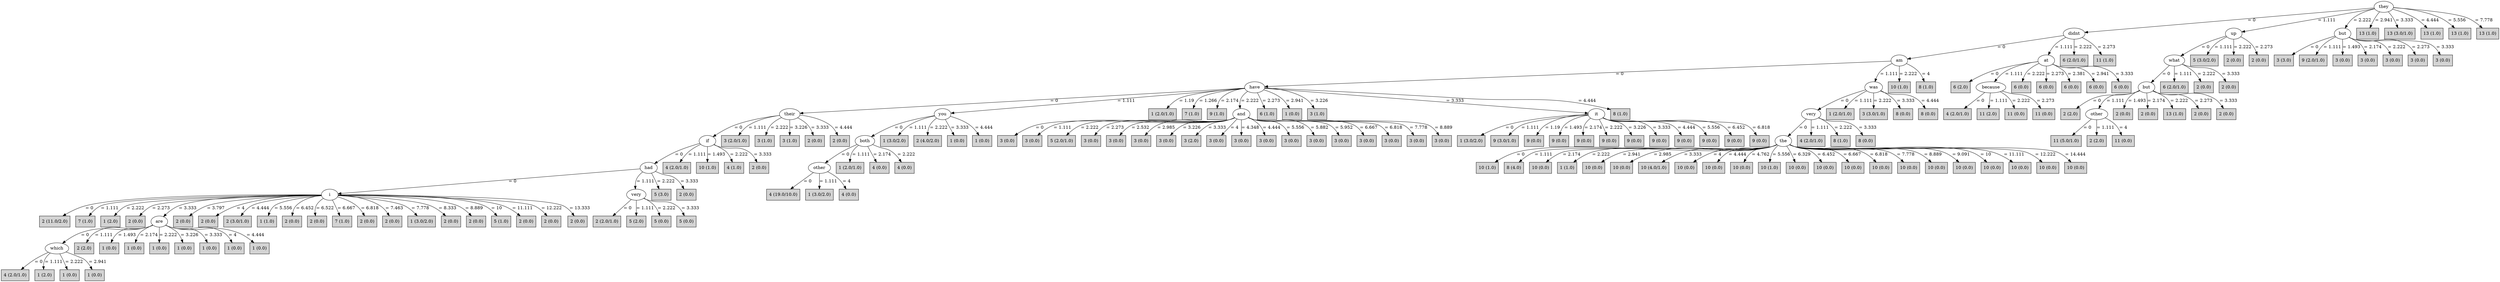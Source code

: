 digraph J48Tree {
N0 [label="they" ]
N0->N1 [label="= 0"]
N1 [label="didnt" ]
N1->N2 [label="= 0"]
N2 [label="am" ]
N2->N3 [label="= 0"]
N3 [label="have" ]
N3->N4 [label="= 0"]
N4 [label="their" ]
N4->N5 [label="= 0"]
N5 [label="if" ]
N5->N6 [label="= 0"]
N6 [label="had" ]
N6->N7 [label="= 0"]
N7 [label="i" ]
N7->N8 [label="= 0"]
N8 [label="2 (11.0/2.0)" shape=box style=filled ]
N7->N9 [label="= 1.111"]
N9 [label="7 (1.0)" shape=box style=filled ]
N7->N10 [label="= 2.222"]
N10 [label="1 (2.0)" shape=box style=filled ]
N7->N11 [label="= 2.273"]
N11 [label="2 (0.0)" shape=box style=filled ]
N7->N12 [label="= 3.333"]
N12 [label="are" ]
N12->N13 [label="= 0"]
N13 [label="which" ]
N13->N14 [label="= 0"]
N14 [label="4 (2.0/1.0)" shape=box style=filled ]
N13->N15 [label="= 1.111"]
N15 [label="1 (2.0)" shape=box style=filled ]
N13->N16 [label="= 2.222"]
N16 [label="1 (0.0)" shape=box style=filled ]
N13->N17 [label="= 2.941"]
N17 [label="1 (0.0)" shape=box style=filled ]
N12->N18 [label="= 1.111"]
N18 [label="2 (2.0)" shape=box style=filled ]
N12->N19 [label="= 1.493"]
N19 [label="1 (0.0)" shape=box style=filled ]
N12->N20 [label="= 2.174"]
N20 [label="1 (0.0)" shape=box style=filled ]
N12->N21 [label="= 2.222"]
N21 [label="1 (0.0)" shape=box style=filled ]
N12->N22 [label="= 3.226"]
N22 [label="1 (0.0)" shape=box style=filled ]
N12->N23 [label="= 3.333"]
N23 [label="1 (0.0)" shape=box style=filled ]
N12->N24 [label="= 4"]
N24 [label="1 (0.0)" shape=box style=filled ]
N12->N25 [label="= 4.444"]
N25 [label="1 (0.0)" shape=box style=filled ]
N7->N26 [label="= 3.797"]
N26 [label="2 (0.0)" shape=box style=filled ]
N7->N27 [label="= 4"]
N27 [label="2 (0.0)" shape=box style=filled ]
N7->N28 [label="= 4.444"]
N28 [label="2 (3.0/1.0)" shape=box style=filled ]
N7->N29 [label="= 5.556"]
N29 [label="1 (1.0)" shape=box style=filled ]
N7->N30 [label="= 6.452"]
N30 [label="2 (0.0)" shape=box style=filled ]
N7->N31 [label="= 6.522"]
N31 [label="2 (0.0)" shape=box style=filled ]
N7->N32 [label="= 6.667"]
N32 [label="7 (1.0)" shape=box style=filled ]
N7->N33 [label="= 6.818"]
N33 [label="2 (0.0)" shape=box style=filled ]
N7->N34 [label="= 7.463"]
N34 [label="2 (0.0)" shape=box style=filled ]
N7->N35 [label="= 7.778"]
N35 [label="1 (3.0/2.0)" shape=box style=filled ]
N7->N36 [label="= 8.333"]
N36 [label="2 (0.0)" shape=box style=filled ]
N7->N37 [label="= 8.889"]
N37 [label="2 (0.0)" shape=box style=filled ]
N7->N38 [label="= 10"]
N38 [label="5 (1.0)" shape=box style=filled ]
N7->N39 [label="= 11.111"]
N39 [label="2 (0.0)" shape=box style=filled ]
N7->N40 [label="= 12.222"]
N40 [label="2 (0.0)" shape=box style=filled ]
N7->N41 [label="= 13.333"]
N41 [label="2 (0.0)" shape=box style=filled ]
N6->N42 [label="= 1.111"]
N42 [label="very" ]
N42->N43 [label="= 0"]
N43 [label="2 (2.0/1.0)" shape=box style=filled ]
N42->N44 [label="= 1.111"]
N44 [label="5 (2.0)" shape=box style=filled ]
N42->N45 [label="= 2.222"]
N45 [label="5 (0.0)" shape=box style=filled ]
N42->N46 [label="= 3.333"]
N46 [label="5 (0.0)" shape=box style=filled ]
N6->N47 [label="= 2.222"]
N47 [label="5 (3.0)" shape=box style=filled ]
N6->N48 [label="= 3.333"]
N48 [label="2 (0.0)" shape=box style=filled ]
N5->N49 [label="= 1.111"]
N49 [label="4 (2.0/1.0)" shape=box style=filled ]
N5->N50 [label="= 1.493"]
N50 [label="10 (1.0)" shape=box style=filled ]
N5->N51 [label="= 2.222"]
N51 [label="4 (1.0)" shape=box style=filled ]
N5->N52 [label="= 3.333"]
N52 [label="2 (0.0)" shape=box style=filled ]
N4->N53 [label="= 1.111"]
N53 [label="3 (2.0/1.0)" shape=box style=filled ]
N4->N54 [label="= 2.222"]
N54 [label="3 (1.0)" shape=box style=filled ]
N4->N55 [label="= 3.226"]
N55 [label="3 (1.0)" shape=box style=filled ]
N4->N56 [label="= 3.333"]
N56 [label="2 (0.0)" shape=box style=filled ]
N4->N57 [label="= 4.444"]
N57 [label="2 (0.0)" shape=box style=filled ]
N3->N58 [label="= 1.111"]
N58 [label="you" ]
N58->N59 [label="= 0"]
N59 [label="both" ]
N59->N60 [label="= 0"]
N60 [label="other" ]
N60->N61 [label="= 0"]
N61 [label="4 (19.0/10.0)" shape=box style=filled ]
N60->N62 [label="= 1.111"]
N62 [label="1 (3.0/2.0)" shape=box style=filled ]
N60->N63 [label="= 4"]
N63 [label="4 (0.0)" shape=box style=filled ]
N59->N64 [label="= 1.111"]
N64 [label="1 (2.0/1.0)" shape=box style=filled ]
N59->N65 [label="= 2.174"]
N65 [label="4 (0.0)" shape=box style=filled ]
N59->N66 [label="= 2.222"]
N66 [label="4 (0.0)" shape=box style=filled ]
N58->N67 [label="= 1.111"]
N67 [label="1 (3.0/2.0)" shape=box style=filled ]
N58->N68 [label="= 2.222"]
N68 [label="2 (4.0/2.0)" shape=box style=filled ]
N58->N69 [label="= 3.333"]
N69 [label="1 (0.0)" shape=box style=filled ]
N58->N70 [label="= 4.444"]
N70 [label="1 (0.0)" shape=box style=filled ]
N3->N71 [label="= 1.19"]
N71 [label="1 (2.0/1.0)" shape=box style=filled ]
N3->N72 [label="= 1.266"]
N72 [label="7 (1.0)" shape=box style=filled ]
N3->N73 [label="= 2.174"]
N73 [label="9 (1.0)" shape=box style=filled ]
N3->N74 [label="= 2.222"]
N74 [label="and" ]
N74->N75 [label="= 0"]
N75 [label="3 (0.0)" shape=box style=filled ]
N74->N76 [label="= 1.111"]
N76 [label="3 (0.0)" shape=box style=filled ]
N74->N77 [label="= 2.222"]
N77 [label="5 (2.0/1.0)" shape=box style=filled ]
N74->N78 [label="= 2.273"]
N78 [label="3 (0.0)" shape=box style=filled ]
N74->N79 [label="= 2.532"]
N79 [label="3 (0.0)" shape=box style=filled ]
N74->N80 [label="= 2.985"]
N80 [label="3 (0.0)" shape=box style=filled ]
N74->N81 [label="= 3.226"]
N81 [label="3 (0.0)" shape=box style=filled ]
N74->N82 [label="= 3.333"]
N82 [label="3 (2.0)" shape=box style=filled ]
N74->N83 [label="= 4"]
N83 [label="3 (0.0)" shape=box style=filled ]
N74->N84 [label="= 4.348"]
N84 [label="3 (0.0)" shape=box style=filled ]
N74->N85 [label="= 4.444"]
N85 [label="3 (0.0)" shape=box style=filled ]
N74->N86 [label="= 5.556"]
N86 [label="3 (0.0)" shape=box style=filled ]
N74->N87 [label="= 5.882"]
N87 [label="3 (0.0)" shape=box style=filled ]
N74->N88 [label="= 5.952"]
N88 [label="3 (0.0)" shape=box style=filled ]
N74->N89 [label="= 6.667"]
N89 [label="3 (0.0)" shape=box style=filled ]
N74->N90 [label="= 6.818"]
N90 [label="3 (0.0)" shape=box style=filled ]
N74->N91 [label="= 7.778"]
N91 [label="3 (0.0)" shape=box style=filled ]
N74->N92 [label="= 8.889"]
N92 [label="3 (0.0)" shape=box style=filled ]
N3->N93 [label="= 2.273"]
N93 [label="6 (1.0)" shape=box style=filled ]
N3->N94 [label="= 2.941"]
N94 [label="1 (0.0)" shape=box style=filled ]
N3->N95 [label="= 3.226"]
N95 [label="3 (1.0)" shape=box style=filled ]
N3->N96 [label="= 3.333"]
N96 [label="it" ]
N96->N97 [label="= 0"]
N97 [label="1 (3.0/2.0)" shape=box style=filled ]
N96->N98 [label="= 1.111"]
N98 [label="9 (3.0/1.0)" shape=box style=filled ]
N96->N99 [label="= 1.19"]
N99 [label="9 (0.0)" shape=box style=filled ]
N96->N100 [label="= 1.493"]
N100 [label="9 (0.0)" shape=box style=filled ]
N96->N101 [label="= 2.174"]
N101 [label="9 (0.0)" shape=box style=filled ]
N96->N102 [label="= 2.222"]
N102 [label="9 (0.0)" shape=box style=filled ]
N96->N103 [label="= 3.226"]
N103 [label="9 (0.0)" shape=box style=filled ]
N96->N104 [label="= 3.333"]
N104 [label="9 (0.0)" shape=box style=filled ]
N96->N105 [label="= 4.444"]
N105 [label="9 (0.0)" shape=box style=filled ]
N96->N106 [label="= 5.556"]
N106 [label="9 (0.0)" shape=box style=filled ]
N96->N107 [label="= 6.452"]
N107 [label="9 (0.0)" shape=box style=filled ]
N96->N108 [label="= 6.818"]
N108 [label="9 (0.0)" shape=box style=filled ]
N3->N109 [label="= 4.444"]
N109 [label="8 (1.0)" shape=box style=filled ]
N2->N110 [label="= 1.111"]
N110 [label="was" ]
N110->N111 [label="= 0"]
N111 [label="very" ]
N111->N112 [label="= 0"]
N112 [label="the" ]
N112->N113 [label="= 0"]
N113 [label="10 (1.0)" shape=box style=filled ]
N112->N114 [label="= 1.111"]
N114 [label="8 (4.0)" shape=box style=filled ]
N112->N115 [label="= 2.174"]
N115 [label="10 (0.0)" shape=box style=filled ]
N112->N116 [label="= 2.222"]
N116 [label="1 (1.0)" shape=box style=filled ]
N112->N117 [label="= 2.941"]
N117 [label="10 (0.0)" shape=box style=filled ]
N112->N118 [label="= 2.985"]
N118 [label="10 (0.0)" shape=box style=filled ]
N112->N119 [label="= 3.333"]
N119 [label="10 (4.0/1.0)" shape=box style=filled ]
N112->N120 [label="= 4"]
N120 [label="10 (0.0)" shape=box style=filled ]
N112->N121 [label="= 4.444"]
N121 [label="10 (0.0)" shape=box style=filled ]
N112->N122 [label="= 4.762"]
N122 [label="10 (0.0)" shape=box style=filled ]
N112->N123 [label="= 5.556"]
N123 [label="10 (1.0)" shape=box style=filled ]
N112->N124 [label="= 6.329"]
N124 [label="10 (0.0)" shape=box style=filled ]
N112->N125 [label="= 6.452"]
N125 [label="10 (0.0)" shape=box style=filled ]
N112->N126 [label="= 6.667"]
N126 [label="10 (0.0)" shape=box style=filled ]
N112->N127 [label="= 6.818"]
N127 [label="10 (0.0)" shape=box style=filled ]
N112->N128 [label="= 7.778"]
N128 [label="10 (0.0)" shape=box style=filled ]
N112->N129 [label="= 8.889"]
N129 [label="10 (0.0)" shape=box style=filled ]
N112->N130 [label="= 9.091"]
N130 [label="10 (0.0)" shape=box style=filled ]
N112->N131 [label="= 10"]
N131 [label="10 (0.0)" shape=box style=filled ]
N112->N132 [label="= 11.111"]
N132 [label="10 (0.0)" shape=box style=filled ]
N112->N133 [label="= 12.222"]
N133 [label="10 (0.0)" shape=box style=filled ]
N112->N134 [label="= 14.444"]
N134 [label="10 (0.0)" shape=box style=filled ]
N111->N135 [label="= 1.111"]
N135 [label="4 (2.0/1.0)" shape=box style=filled ]
N111->N136 [label="= 2.222"]
N136 [label="8 (1.0)" shape=box style=filled ]
N111->N137 [label="= 3.333"]
N137 [label="8 (0.0)" shape=box style=filled ]
N110->N138 [label="= 1.111"]
N138 [label="1 (2.0/1.0)" shape=box style=filled ]
N110->N139 [label="= 2.222"]
N139 [label="3 (3.0/1.0)" shape=box style=filled ]
N110->N140 [label="= 3.333"]
N140 [label="8 (0.0)" shape=box style=filled ]
N110->N141 [label="= 4.444"]
N141 [label="8 (0.0)" shape=box style=filled ]
N2->N142 [label="= 2.222"]
N142 [label="10 (1.0)" shape=box style=filled ]
N2->N143 [label="= 4"]
N143 [label="8 (1.0)" shape=box style=filled ]
N1->N144 [label="= 1.111"]
N144 [label="at" ]
N144->N145 [label="= 0"]
N145 [label="6 (2.0)" shape=box style=filled ]
N144->N146 [label="= 1.111"]
N146 [label="because" ]
N146->N147 [label="= 0"]
N147 [label="4 (2.0/1.0)" shape=box style=filled ]
N146->N148 [label="= 1.111"]
N148 [label="11 (2.0)" shape=box style=filled ]
N146->N149 [label="= 2.222"]
N149 [label="11 (0.0)" shape=box style=filled ]
N146->N150 [label="= 2.273"]
N150 [label="11 (0.0)" shape=box style=filled ]
N144->N151 [label="= 2.222"]
N151 [label="6 (0.0)" shape=box style=filled ]
N144->N152 [label="= 2.273"]
N152 [label="6 (0.0)" shape=box style=filled ]
N144->N153 [label="= 2.381"]
N153 [label="6 (0.0)" shape=box style=filled ]
N144->N154 [label="= 2.941"]
N154 [label="6 (0.0)" shape=box style=filled ]
N144->N155 [label="= 3.333"]
N155 [label="6 (0.0)" shape=box style=filled ]
N1->N156 [label="= 2.222"]
N156 [label="6 (2.0/1.0)" shape=box style=filled ]
N1->N157 [label="= 2.273"]
N157 [label="11 (1.0)" shape=box style=filled ]
N0->N158 [label="= 1.111"]
N158 [label="up" ]
N158->N159 [label="= 0"]
N159 [label="what" ]
N159->N160 [label="= 0"]
N160 [label="but" ]
N160->N161 [label="= 0"]
N161 [label="2 (2.0)" shape=box style=filled ]
N160->N162 [label="= 1.111"]
N162 [label="other" ]
N162->N163 [label="= 0"]
N163 [label="11 (5.0/1.0)" shape=box style=filled ]
N162->N164 [label="= 1.111"]
N164 [label="2 (2.0)" shape=box style=filled ]
N162->N165 [label="= 4"]
N165 [label="11 (0.0)" shape=box style=filled ]
N160->N166 [label="= 1.493"]
N166 [label="2 (0.0)" shape=box style=filled ]
N160->N167 [label="= 2.174"]
N167 [label="2 (0.0)" shape=box style=filled ]
N160->N168 [label="= 2.222"]
N168 [label="13 (1.0)" shape=box style=filled ]
N160->N169 [label="= 2.273"]
N169 [label="2 (0.0)" shape=box style=filled ]
N160->N170 [label="= 3.333"]
N170 [label="2 (0.0)" shape=box style=filled ]
N159->N171 [label="= 1.111"]
N171 [label="6 (2.0/1.0)" shape=box style=filled ]
N159->N172 [label="= 2.222"]
N172 [label="2 (0.0)" shape=box style=filled ]
N159->N173 [label="= 3.333"]
N173 [label="2 (0.0)" shape=box style=filled ]
N158->N174 [label="= 1.111"]
N174 [label="5 (3.0/2.0)" shape=box style=filled ]
N158->N175 [label="= 2.222"]
N175 [label="2 (0.0)" shape=box style=filled ]
N158->N176 [label="= 2.273"]
N176 [label="2 (0.0)" shape=box style=filled ]
N0->N177 [label="= 2.222"]
N177 [label="but" ]
N177->N178 [label="= 0"]
N178 [label="3 (3.0)" shape=box style=filled ]
N177->N179 [label="= 1.111"]
N179 [label="9 (2.0/1.0)" shape=box style=filled ]
N177->N180 [label="= 1.493"]
N180 [label="3 (0.0)" shape=box style=filled ]
N177->N181 [label="= 2.174"]
N181 [label="3 (0.0)" shape=box style=filled ]
N177->N182 [label="= 2.222"]
N182 [label="3 (0.0)" shape=box style=filled ]
N177->N183 [label="= 2.273"]
N183 [label="3 (0.0)" shape=box style=filled ]
N177->N184 [label="= 3.333"]
N184 [label="3 (0.0)" shape=box style=filled ]
N0->N185 [label="= 2.941"]
N185 [label="13 (1.0)" shape=box style=filled ]
N0->N186 [label="= 3.333"]
N186 [label="13 (3.0/1.0)" shape=box style=filled ]
N0->N187 [label="= 4.444"]
N187 [label="13 (1.0)" shape=box style=filled ]
N0->N188 [label="= 5.556"]
N188 [label="13 (1.0)" shape=box style=filled ]
N0->N189 [label="= 7.778"]
N189 [label="13 (1.0)" shape=box style=filled ]
}
